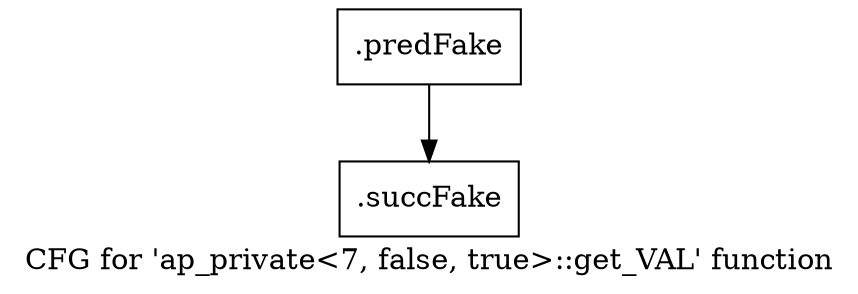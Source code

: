 digraph "CFG for 'ap_private\<7, false, true\>::get_VAL' function" {
	label="CFG for 'ap_private\<7, false, true\>::get_VAL' function";

	Node0x5db1bb0 [shape=record,filename="",linenumber="",label="{.predFake}"];
	Node0x5db1bb0 -> Node0x60d4990[ callList="" memoryops="" filename="/mnt/xilinx/Vitis_HLS/2021.2/include/etc/ap_private.h" execusionnum="4950"];
	Node0x60d4990 [shape=record,filename="/mnt/xilinx/Vitis_HLS/2021.2/include/etc/ap_private.h",linenumber="1433",label="{.succFake}"];
}
